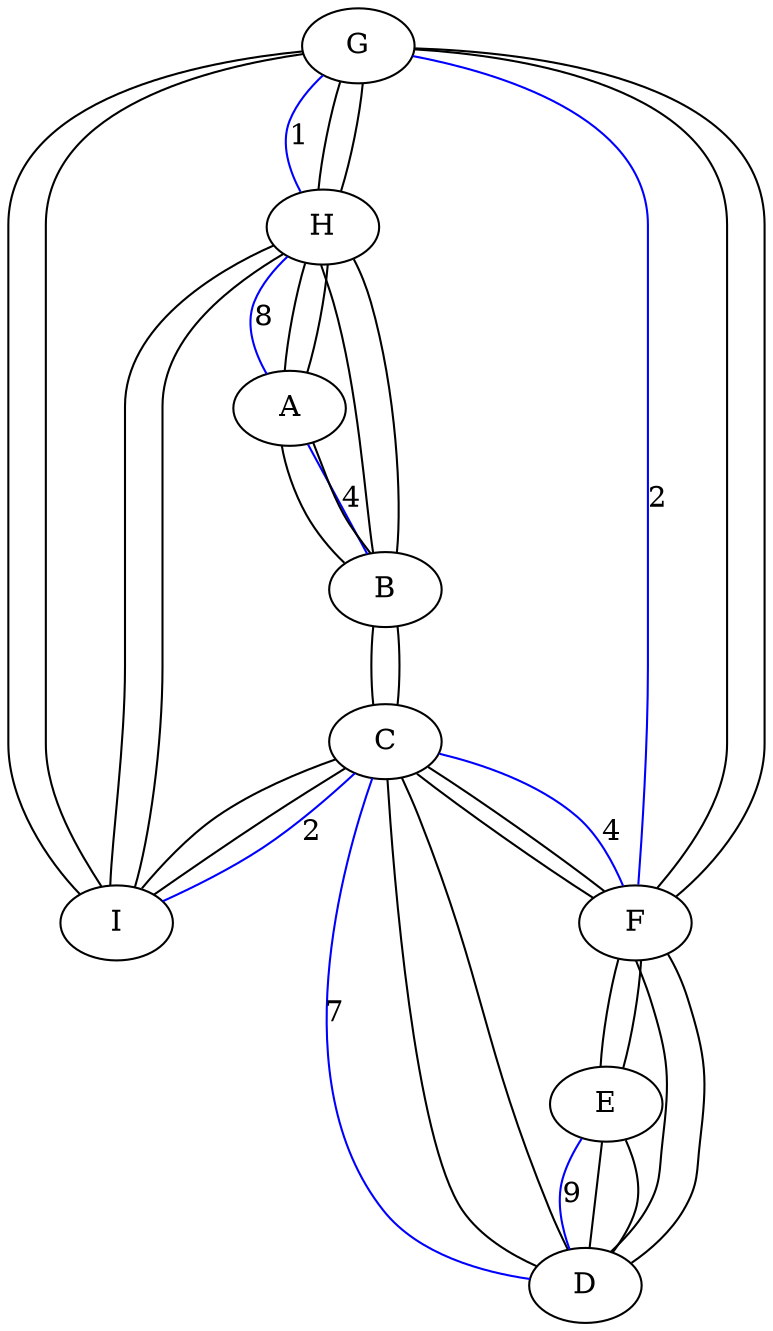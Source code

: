 graph KruskalMST {
	G -- H [label=1, color=blue]
	G -- F [label=2, color=blue]
	C -- I [label=2, color=blue]
	C -- F [label=4, color=blue]
	B -- A [label=4, color=blue]
	C -- D [label=7, color=blue]
	A -- H [label=8, color=blue]
	E -- D [label=9, color=blue]
	G -- H
	H -- G
	G -- F
	C -- I
	I -- C
	F -- G
	C -- F
	B -- A
	F -- C
	A -- B
	I -- G
	G -- I
	I -- H
	C -- D
	D -- C
	H -- I
	A -- H
	C -- B
	B -- C
	H -- A
	E -- D
	D -- E
	F -- E
	E -- F
	B -- H
	H -- B
	F -- D
	D -- F
}